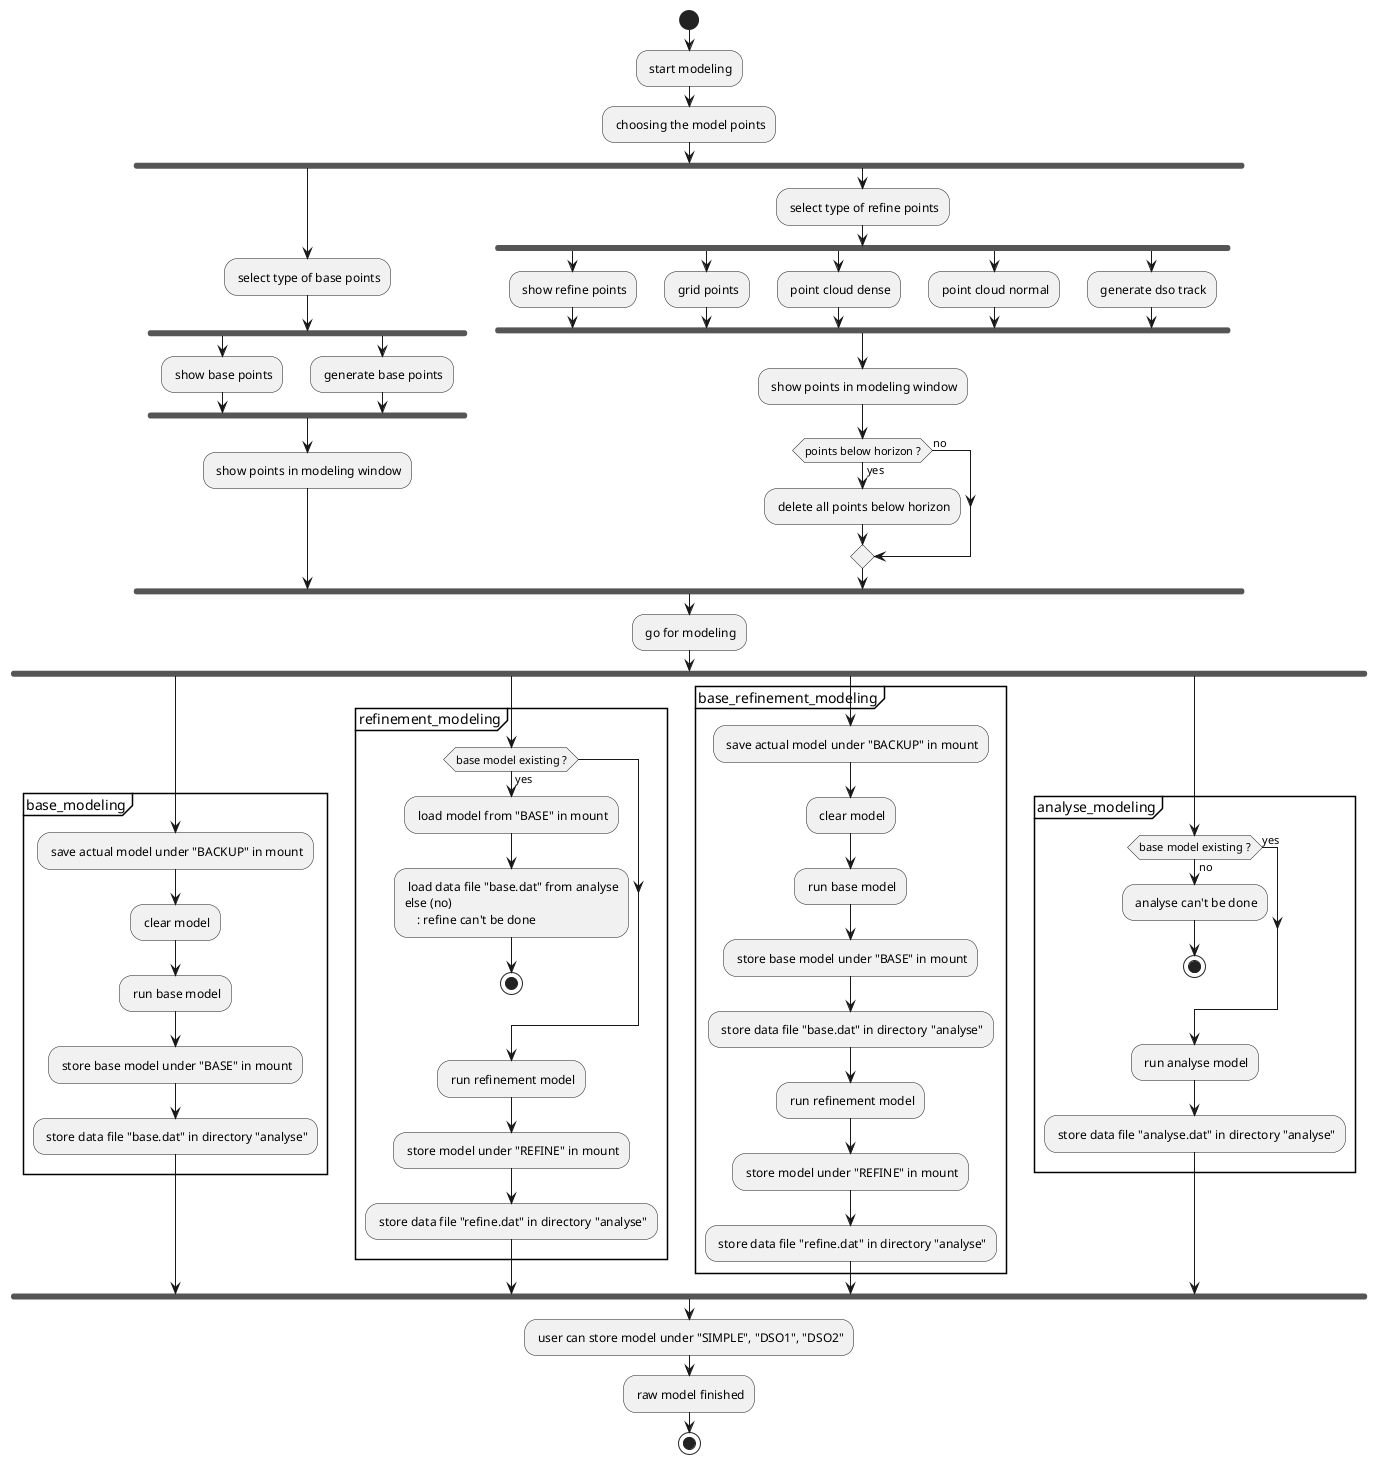 @startuml start
start
: start modeling;
: choosing the model points;
fork
    : select type of base points;
    fork
    : show base points;
    fork again
    : generate base points;
    end fork
    : show points in modeling window;
fork again
    : select type of refine points;
    fork
    : show refine points;
    fork again
    : grid points;
    fork again
    : point cloud dense;
    fork again
    : point cloud normal;
    fork again
    : generate dso track;
    end fork
    : show points in modeling window;
    if (points below horizon ?) then (yes)
        : delete all points below horizon;
    else (no)
    endif
end fork
: go for modeling;
fork
    partition base_modeling {
    : save actual model under "BACKUP" in mount;
    : clear model;
    : run base model;
    : store base model under "BASE" in mount;
    : store data file "base.dat" in directory "analyse";
    }
fork again
    partition refinement_modeling {
    if (base model existing ?) then (yes)
        : load model from "BASE" in mount;
        : load data file "base.dat" from analyse
    else (no)
        : refine can't be done;
        stop
    endif
    : run refinement model;
    : store model under "REFINE" in mount;
    : store data file "refine.dat" in directory "analyse";
    }
fork again
    partition base_refinement_modeling {
    : save actual model under "BACKUP" in mount;
    : clear model;
    : run base model;
    : store base model under "BASE" in mount;
    : store data file "base.dat" in directory "analyse";
    : run refinement model;
    : store model under "REFINE" in mount;
    : store data file "refine.dat" in directory "analyse";
    }
fork again
    partition analyse_modeling{
    if (base model existing ?) then (yes)
    else (no)
        : analyse can't be done;
        stop
    endif
    : run analyse model;
    : store data file "analyse.dat" in directory "analyse";
    }
end fork
: user can store model under "SIMPLE", "DSO1", "DSO2";
: raw model finished;

stop
@enduml